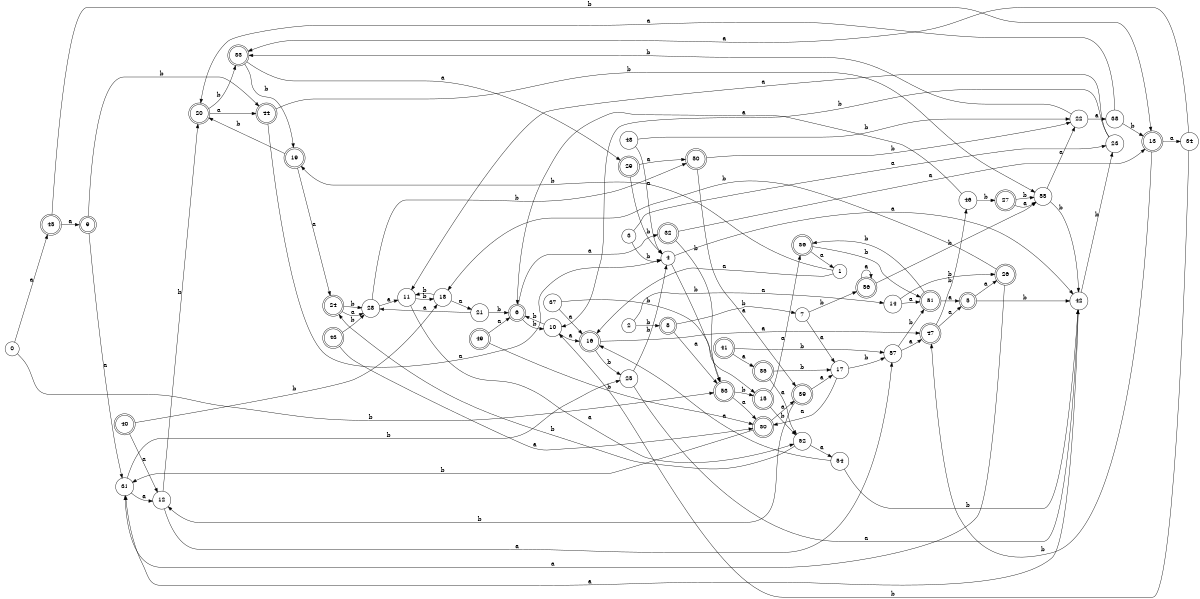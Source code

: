 digraph n47_10 {
__start0 [label="" shape="none"];

rankdir=LR;
size="8,5";

s0 [style="filled", color="black", fillcolor="white" shape="circle", label="0"];
s1 [style="filled", color="black", fillcolor="white" shape="circle", label="1"];
s2 [style="filled", color="black", fillcolor="white" shape="circle", label="2"];
s3 [style="filled", color="black", fillcolor="white" shape="circle", label="3"];
s4 [style="filled", color="black", fillcolor="white" shape="circle", label="4"];
s5 [style="rounded,filled", color="black", fillcolor="white" shape="doublecircle", label="5"];
s6 [style="rounded,filled", color="black", fillcolor="white" shape="doublecircle", label="6"];
s7 [style="filled", color="black", fillcolor="white" shape="circle", label="7"];
s8 [style="rounded,filled", color="black", fillcolor="white" shape="doublecircle", label="8"];
s9 [style="rounded,filled", color="black", fillcolor="white" shape="doublecircle", label="9"];
s10 [style="filled", color="black", fillcolor="white" shape="circle", label="10"];
s11 [style="filled", color="black", fillcolor="white" shape="circle", label="11"];
s12 [style="filled", color="black", fillcolor="white" shape="circle", label="12"];
s13 [style="rounded,filled", color="black", fillcolor="white" shape="doublecircle", label="13"];
s14 [style="filled", color="black", fillcolor="white" shape="circle", label="14"];
s15 [style="rounded,filled", color="black", fillcolor="white" shape="doublecircle", label="15"];
s16 [style="rounded,filled", color="black", fillcolor="white" shape="doublecircle", label="16"];
s17 [style="filled", color="black", fillcolor="white" shape="circle", label="17"];
s18 [style="filled", color="black", fillcolor="white" shape="circle", label="18"];
s19 [style="rounded,filled", color="black", fillcolor="white" shape="doublecircle", label="19"];
s20 [style="rounded,filled", color="black", fillcolor="white" shape="doublecircle", label="20"];
s21 [style="filled", color="black", fillcolor="white" shape="circle", label="21"];
s22 [style="filled", color="black", fillcolor="white" shape="circle", label="22"];
s23 [style="filled", color="black", fillcolor="white" shape="circle", label="23"];
s24 [style="rounded,filled", color="black", fillcolor="white" shape="doublecircle", label="24"];
s25 [style="filled", color="black", fillcolor="white" shape="circle", label="25"];
s26 [style="rounded,filled", color="black", fillcolor="white" shape="doublecircle", label="26"];
s27 [style="rounded,filled", color="black", fillcolor="white" shape="doublecircle", label="27"];
s28 [style="filled", color="black", fillcolor="white" shape="circle", label="28"];
s29 [style="rounded,filled", color="black", fillcolor="white" shape="doublecircle", label="29"];
s30 [style="rounded,filled", color="black", fillcolor="white" shape="doublecircle", label="30"];
s31 [style="filled", color="black", fillcolor="white" shape="circle", label="31"];
s32 [style="rounded,filled", color="black", fillcolor="white" shape="doublecircle", label="32"];
s33 [style="rounded,filled", color="black", fillcolor="white" shape="doublecircle", label="33"];
s34 [style="filled", color="black", fillcolor="white" shape="circle", label="34"];
s35 [style="rounded,filled", color="black", fillcolor="white" shape="doublecircle", label="35"];
s36 [style="rounded,filled", color="black", fillcolor="white" shape="doublecircle", label="36"];
s37 [style="filled", color="black", fillcolor="white" shape="circle", label="37"];
s38 [style="filled", color="black", fillcolor="white" shape="circle", label="38"];
s39 [style="rounded,filled", color="black", fillcolor="white" shape="doublecircle", label="39"];
s40 [style="rounded,filled", color="black", fillcolor="white" shape="doublecircle", label="40"];
s41 [style="rounded,filled", color="black", fillcolor="white" shape="doublecircle", label="41"];
s42 [style="filled", color="black", fillcolor="white" shape="circle", label="42"];
s43 [style="rounded,filled", color="black", fillcolor="white" shape="doublecircle", label="43"];
s44 [style="rounded,filled", color="black", fillcolor="white" shape="doublecircle", label="44"];
s45 [style="rounded,filled", color="black", fillcolor="white" shape="doublecircle", label="45"];
s46 [style="filled", color="black", fillcolor="white" shape="circle", label="46"];
s47 [style="rounded,filled", color="black", fillcolor="white" shape="doublecircle", label="47"];
s48 [style="filled", color="black", fillcolor="white" shape="circle", label="48"];
s49 [style="rounded,filled", color="black", fillcolor="white" shape="doublecircle", label="49"];
s50 [style="rounded,filled", color="black", fillcolor="white" shape="doublecircle", label="50"];
s51 [style="rounded,filled", color="black", fillcolor="white" shape="doublecircle", label="51"];
s52 [style="filled", color="black", fillcolor="white" shape="circle", label="52"];
s53 [style="rounded,filled", color="black", fillcolor="white" shape="doublecircle", label="53"];
s54 [style="filled", color="black", fillcolor="white" shape="circle", label="54"];
s55 [style="filled", color="black", fillcolor="white" shape="circle", label="55"];
s56 [style="rounded,filled", color="black", fillcolor="white" shape="doublecircle", label="56"];
s57 [style="filled", color="black", fillcolor="white" shape="circle", label="57"];
s0 -> s45 [label="a"];
s0 -> s53 [label="b"];
s1 -> s16 [label="a"];
s1 -> s19 [label="b"];
s2 -> s14 [label="a"];
s2 -> s8 [label="b"];
s3 -> s23 [label="a"];
s3 -> s4 [label="b"];
s4 -> s42 [label="a"];
s4 -> s53 [label="b"];
s5 -> s26 [label="a"];
s5 -> s42 [label="b"];
s6 -> s32 [label="a"];
s6 -> s10 [label="b"];
s7 -> s17 [label="a"];
s7 -> s56 [label="b"];
s8 -> s53 [label="a"];
s8 -> s7 [label="b"];
s9 -> s31 [label="a"];
s9 -> s44 [label="b"];
s10 -> s16 [label="a"];
s10 -> s6 [label="b"];
s11 -> s52 [label="a"];
s11 -> s18 [label="b"];
s12 -> s57 [label="a"];
s12 -> s20 [label="b"];
s13 -> s34 [label="a"];
s13 -> s47 [label="b"];
s14 -> s51 [label="a"];
s14 -> s26 [label="b"];
s15 -> s36 [label="a"];
s15 -> s52 [label="b"];
s16 -> s47 [label="a"];
s16 -> s25 [label="b"];
s17 -> s30 [label="a"];
s17 -> s57 [label="b"];
s18 -> s21 [label="a"];
s18 -> s11 [label="b"];
s19 -> s24 [label="a"];
s19 -> s20 [label="b"];
s20 -> s44 [label="a"];
s20 -> s33 [label="b"];
s21 -> s28 [label="a"];
s21 -> s6 [label="b"];
s22 -> s38 [label="a"];
s22 -> s33 [label="b"];
s23 -> s11 [label="a"];
s23 -> s10 [label="b"];
s24 -> s28 [label="a"];
s24 -> s28 [label="b"];
s25 -> s42 [label="a"];
s25 -> s4 [label="b"];
s26 -> s31 [label="a"];
s26 -> s18 [label="b"];
s27 -> s55 [label="a"];
s27 -> s55 [label="b"];
s28 -> s11 [label="a"];
s28 -> s50 [label="b"];
s29 -> s50 [label="a"];
s29 -> s4 [label="b"];
s30 -> s39 [label="a"];
s30 -> s31 [label="b"];
s31 -> s12 [label="a"];
s31 -> s25 [label="b"];
s32 -> s13 [label="a"];
s32 -> s53 [label="b"];
s33 -> s29 [label="a"];
s33 -> s19 [label="b"];
s34 -> s33 [label="a"];
s34 -> s10 [label="b"];
s35 -> s52 [label="a"];
s35 -> s17 [label="b"];
s36 -> s1 [label="a"];
s36 -> s51 [label="b"];
s37 -> s16 [label="a"];
s37 -> s15 [label="b"];
s38 -> s20 [label="a"];
s38 -> s13 [label="b"];
s39 -> s17 [label="a"];
s39 -> s12 [label="b"];
s40 -> s12 [label="a"];
s40 -> s18 [label="b"];
s41 -> s35 [label="a"];
s41 -> s57 [label="b"];
s42 -> s31 [label="a"];
s42 -> s23 [label="b"];
s43 -> s30 [label="a"];
s43 -> s28 [label="b"];
s44 -> s4 [label="a"];
s44 -> s55 [label="b"];
s45 -> s9 [label="a"];
s45 -> s13 [label="b"];
s46 -> s6 [label="a"];
s46 -> s27 [label="b"];
s47 -> s5 [label="a"];
s47 -> s46 [label="b"];
s48 -> s4 [label="a"];
s48 -> s22 [label="b"];
s49 -> s6 [label="a"];
s49 -> s30 [label="b"];
s50 -> s39 [label="a"];
s50 -> s22 [label="b"];
s51 -> s5 [label="a"];
s51 -> s36 [label="b"];
s52 -> s54 [label="a"];
s52 -> s24 [label="b"];
s53 -> s30 [label="a"];
s53 -> s15 [label="b"];
s54 -> s16 [label="a"];
s54 -> s42 [label="b"];
s55 -> s22 [label="a"];
s55 -> s42 [label="b"];
s56 -> s56 [label="a"];
s56 -> s55 [label="b"];
s57 -> s47 [label="a"];
s57 -> s51 [label="b"];

}